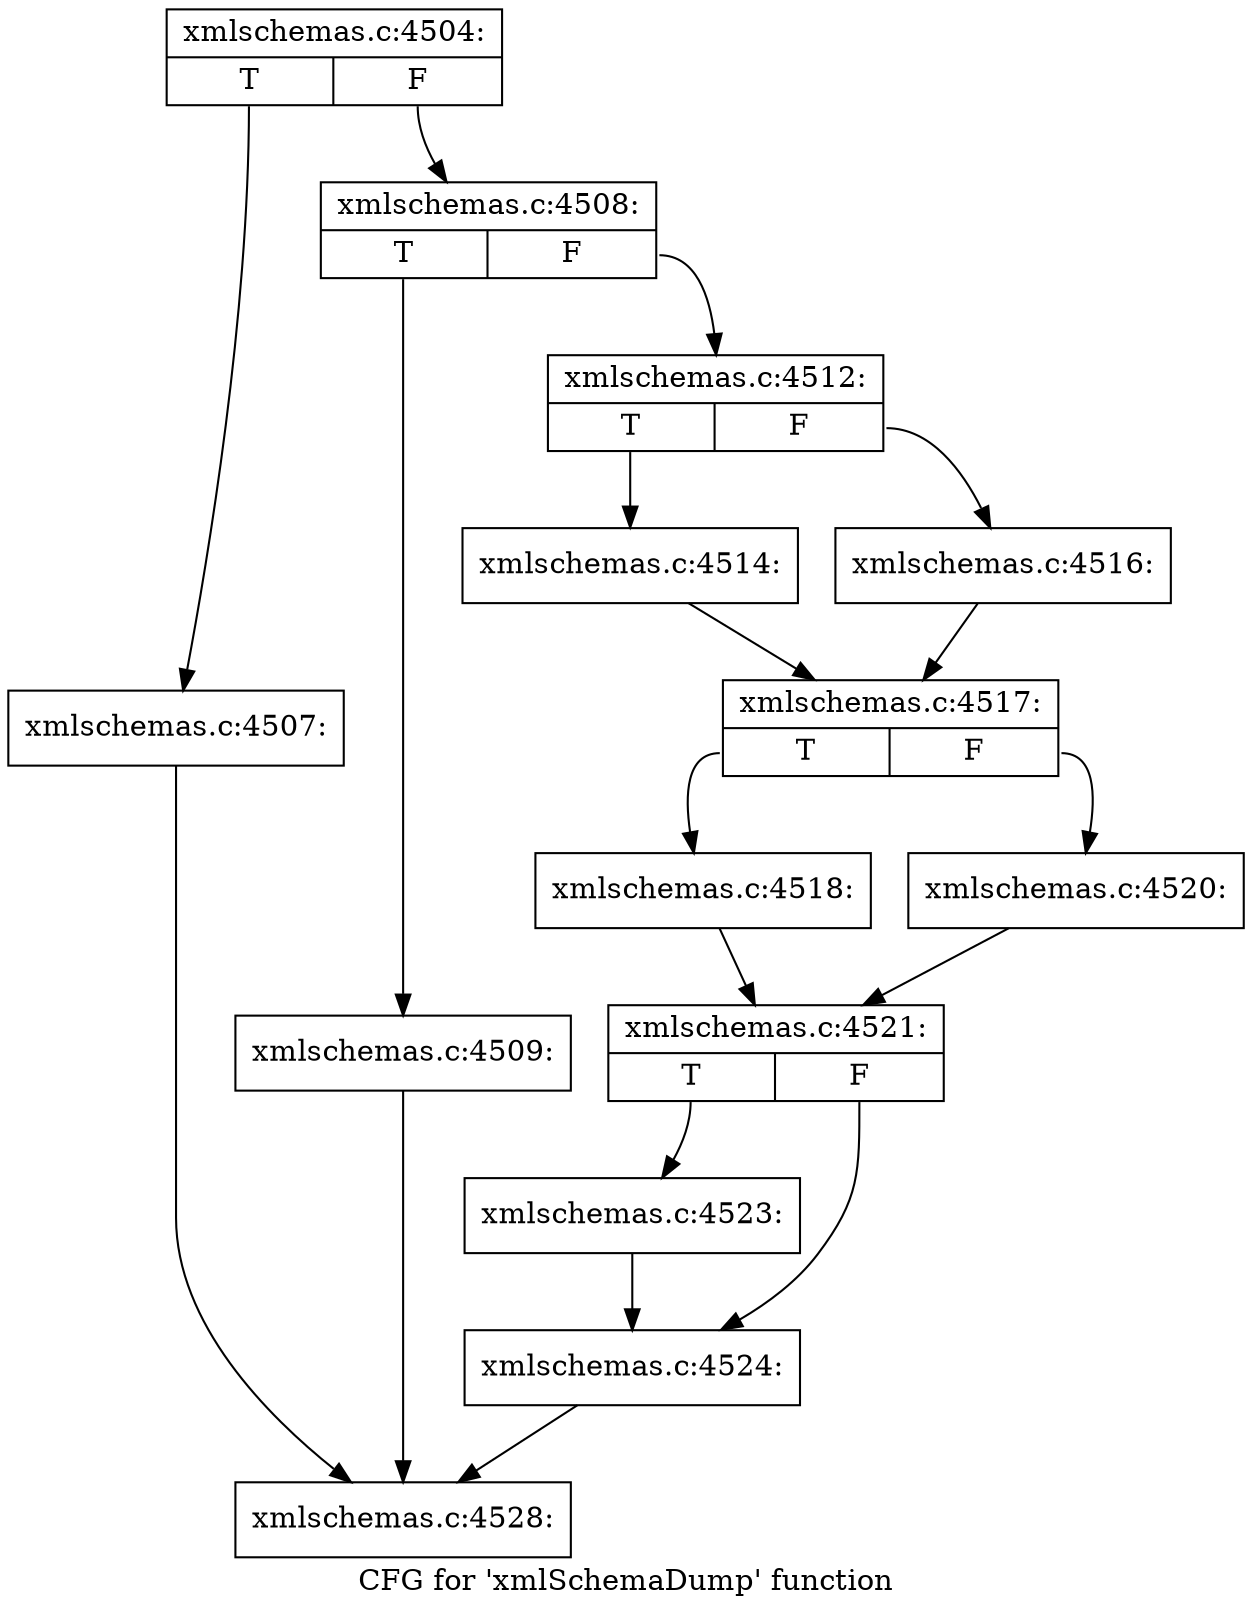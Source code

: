 digraph "CFG for 'xmlSchemaDump' function" {
	label="CFG for 'xmlSchemaDump' function";

	Node0x45ffd70 [shape=record,label="{xmlschemas.c:4504:|{<s0>T|<s1>F}}"];
	Node0x45ffd70:s0 -> Node0x462fb80;
	Node0x45ffd70:s1 -> Node0x462fbd0;
	Node0x462fb80 [shape=record,label="{xmlschemas.c:4507:}"];
	Node0x462fb80 -> Node0x4600360;
	Node0x462fbd0 [shape=record,label="{xmlschemas.c:4508:|{<s0>T|<s1>F}}"];
	Node0x462fbd0:s0 -> Node0x462ffb0;
	Node0x462fbd0:s1 -> Node0x4630000;
	Node0x462ffb0 [shape=record,label="{xmlschemas.c:4509:}"];
	Node0x462ffb0 -> Node0x4600360;
	Node0x4630000 [shape=record,label="{xmlschemas.c:4512:|{<s0>T|<s1>F}}"];
	Node0x4630000:s0 -> Node0x4630bc0;
	Node0x4630000:s1 -> Node0x46313d0;
	Node0x4630bc0 [shape=record,label="{xmlschemas.c:4514:}"];
	Node0x4630bc0 -> Node0x4631380;
	Node0x46313d0 [shape=record,label="{xmlschemas.c:4516:}"];
	Node0x46313d0 -> Node0x4631380;
	Node0x4631380 [shape=record,label="{xmlschemas.c:4517:|{<s0>T|<s1>F}}"];
	Node0x4631380:s0 -> Node0x4631f60;
	Node0x4631380:s1 -> Node0x4632000;
	Node0x4631f60 [shape=record,label="{xmlschemas.c:4518:}"];
	Node0x4631f60 -> Node0x4631fb0;
	Node0x4632000 [shape=record,label="{xmlschemas.c:4520:}"];
	Node0x4632000 -> Node0x4631fb0;
	Node0x4631fb0 [shape=record,label="{xmlschemas.c:4521:|{<s0>T|<s1>F}}"];
	Node0x4631fb0:s0 -> Node0x4633050;
	Node0x4631fb0:s1 -> Node0x46330a0;
	Node0x4633050 [shape=record,label="{xmlschemas.c:4523:}"];
	Node0x4633050 -> Node0x46330a0;
	Node0x46330a0 [shape=record,label="{xmlschemas.c:4524:}"];
	Node0x46330a0 -> Node0x4600360;
	Node0x4600360 [shape=record,label="{xmlschemas.c:4528:}"];
}
